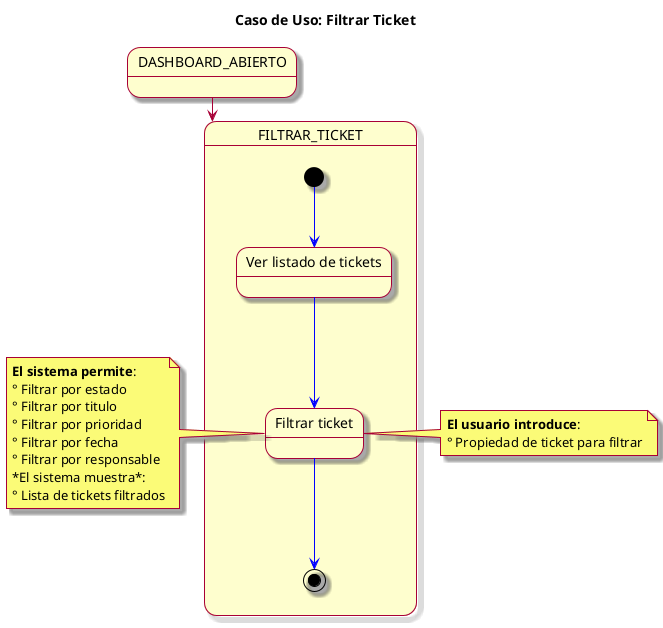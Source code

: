  @startuml
skin rose
title Caso de Uso: Filtrar Ticket

state DASHBOARD_ABIERTO
DASHBOARD_ABIERTO --> FILTRAR_TICKET

state FILTRAR_TICKET {

  [*] -[#blue]-> verlistadoTickets
  state "Ver listado de tickets" as verlistadoTickets
  verlistadoTickets -[#blue]-> confirmarFiltrado
  state "Filtrar ticket" as confirmarFiltrado
  confirmarFiltrado -[#blue]-> [*]
    
}

note left of confirmarFiltrado
  **El sistema permite**:
  ° Filtrar por estado
  ° Filtrar por titulo
  ° Filtrar por prioridad
  ° Filtrar por fecha
  ° Filtrar por responsable
  *El sistema muestra*: 
  ° Lista de tickets filtrados
end note

note right of confirmarFiltrado
  **El usuario introduce**:
  ° Propiedad de ticket para filtrar
end note

@enduml